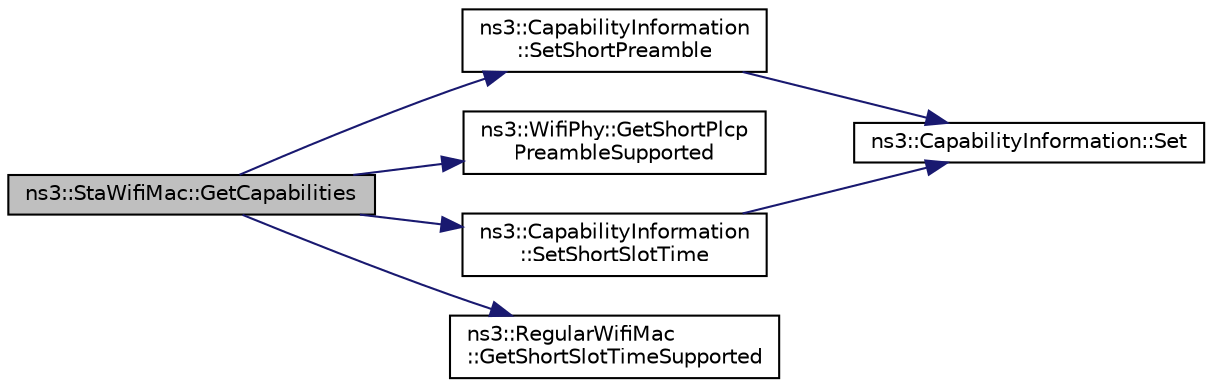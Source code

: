 digraph "ns3::StaWifiMac::GetCapabilities"
{
  edge [fontname="Helvetica",fontsize="10",labelfontname="Helvetica",labelfontsize="10"];
  node [fontname="Helvetica",fontsize="10",shape=record];
  rankdir="LR";
  Node1 [label="ns3::StaWifiMac::GetCapabilities",height=0.2,width=0.4,color="black", fillcolor="grey75", style="filled", fontcolor="black"];
  Node1 -> Node2 [color="midnightblue",fontsize="10",style="solid"];
  Node2 [label="ns3::CapabilityInformation\l::SetShortPreamble",height=0.2,width=0.4,color="black", fillcolor="white", style="filled",URL="$de/d4d/classns3_1_1CapabilityInformation.html#acd5df84b6cb8f81e2b6d0d689e987a18"];
  Node2 -> Node3 [color="midnightblue",fontsize="10",style="solid"];
  Node3 [label="ns3::CapabilityInformation::Set",height=0.2,width=0.4,color="black", fillcolor="white", style="filled",URL="$de/d4d/classns3_1_1CapabilityInformation.html#a8f11df0c93af6bb7d50a91900add13fc"];
  Node1 -> Node4 [color="midnightblue",fontsize="10",style="solid"];
  Node4 [label="ns3::WifiPhy::GetShortPlcp\lPreambleSupported",height=0.2,width=0.4,color="black", fillcolor="white", style="filled",URL="$d6/d5a/classns3_1_1WifiPhy.html#ad2705695b8839425c7f728d527f66dcc"];
  Node1 -> Node5 [color="midnightblue",fontsize="10",style="solid"];
  Node5 [label="ns3::CapabilityInformation\l::SetShortSlotTime",height=0.2,width=0.4,color="black", fillcolor="white", style="filled",URL="$de/d4d/classns3_1_1CapabilityInformation.html#a914df2876c09377877259ccc9d422626"];
  Node5 -> Node3 [color="midnightblue",fontsize="10",style="solid"];
  Node1 -> Node6 [color="midnightblue",fontsize="10",style="solid"];
  Node6 [label="ns3::RegularWifiMac\l::GetShortSlotTimeSupported",height=0.2,width=0.4,color="black", fillcolor="white", style="filled",URL="$df/db9/classns3_1_1RegularWifiMac.html#a05ec5d1fa4fffd5067a811d3bc1ddd72"];
}
